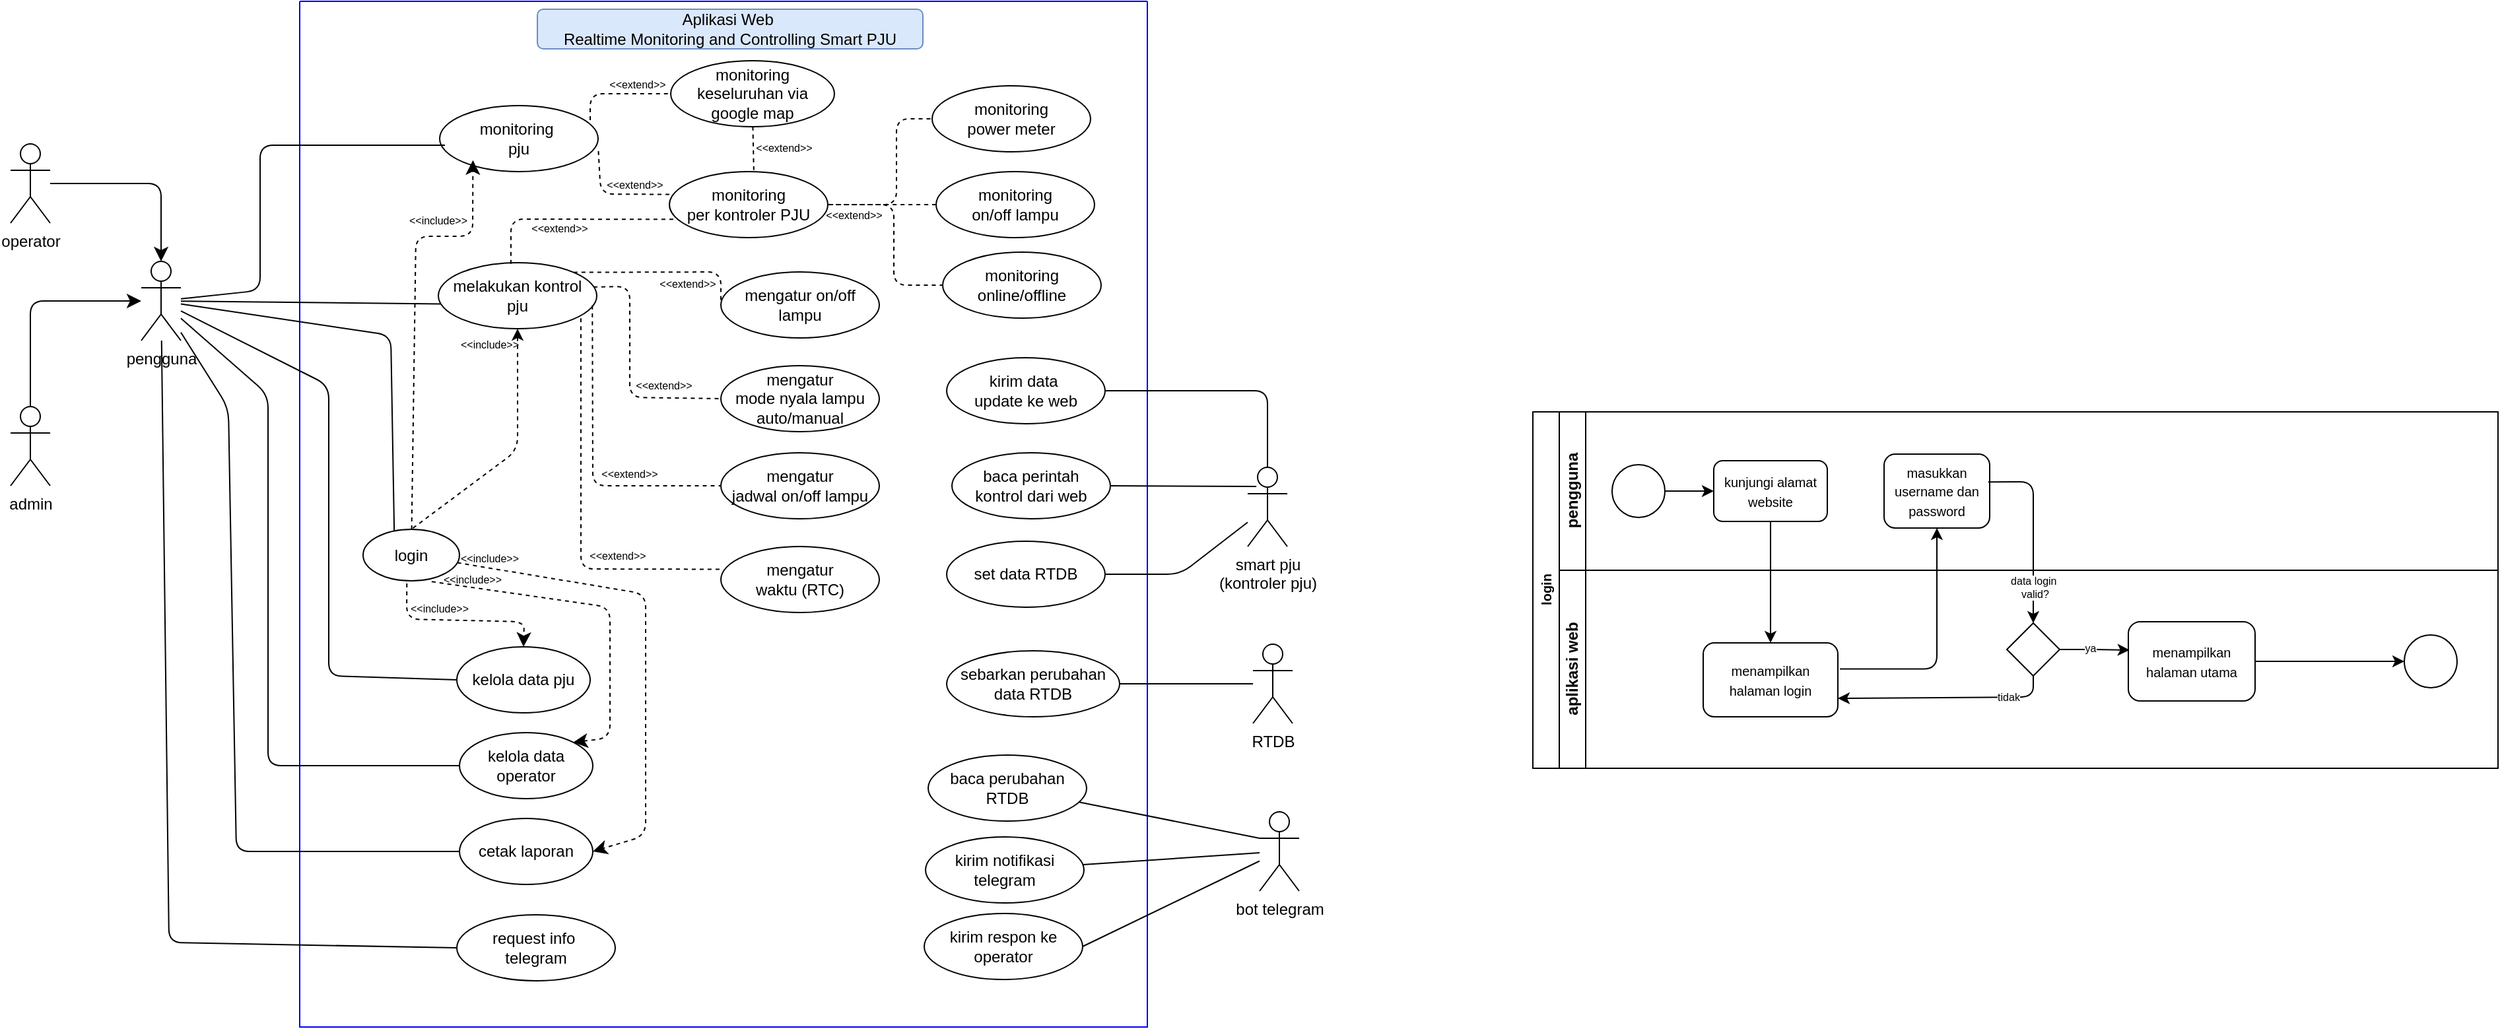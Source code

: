 <mxfile version="24.7.14">
  <diagram name="Page-1" id="pTCAznH1Ie4KXk48edHu">
    <mxGraphModel dx="1122" dy="461" grid="0" gridSize="10" guides="1" tooltips="1" connect="1" arrows="1" fold="1" page="0" pageScale="1" pageWidth="850" pageHeight="1100" math="0" shadow="0">
      <root>
        <mxCell id="0" />
        <mxCell id="1" parent="0" />
        <mxCell id="OZYJQrQI57N_s6W0lsTE-5" value="" style="swimlane;startSize=0;fillColor=#fff2cc;strokeColor=#0000FF;" parent="1" vertex="1">
          <mxGeometry x="230" y="101" width="642" height="777" as="geometry">
            <mxRectangle x="180" y="160" width="50" height="40" as="alternateBounds" />
          </mxGeometry>
        </mxCell>
        <mxCell id="OZYJQrQI57N_s6W0lsTE-6" value="monitoring&amp;nbsp;&lt;div&gt;pju&lt;/div&gt;" style="ellipse;whiteSpace=wrap;html=1;" parent="OZYJQrQI57N_s6W0lsTE-5" vertex="1">
          <mxGeometry x="106" y="79" width="120" height="50" as="geometry" />
        </mxCell>
        <mxCell id="OZYJQrQI57N_s6W0lsTE-140" style="edgeStyle=none;curved=0;rounded=1;orthogonalLoop=1;jettySize=auto;html=1;entryX=1;entryY=0;entryDx=0;entryDy=0;fontSize=12;startSize=8;endSize=8;dashed=1;exitX=0.712;exitY=1.016;exitDx=0;exitDy=0;exitPerimeter=0;" parent="OZYJQrQI57N_s6W0lsTE-5" source="OZYJQrQI57N_s6W0lsTE-7" target="OZYJQrQI57N_s6W0lsTE-69" edge="1">
          <mxGeometry relative="1" as="geometry">
            <Array as="points">
              <mxPoint x="235" y="459" />
              <mxPoint x="235" y="558" />
            </Array>
          </mxGeometry>
        </mxCell>
        <mxCell id="OZYJQrQI57N_s6W0lsTE-141" style="edgeStyle=none;curved=0;rounded=1;orthogonalLoop=1;jettySize=auto;html=1;entryX=1;entryY=0.5;entryDx=0;entryDy=0;fontSize=12;startSize=8;endSize=8;dashed=1;" parent="OZYJQrQI57N_s6W0lsTE-5" source="OZYJQrQI57N_s6W0lsTE-7" target="OZYJQrQI57N_s6W0lsTE-71" edge="1">
          <mxGeometry relative="1" as="geometry">
            <Array as="points">
              <mxPoint x="262" y="449" />
              <mxPoint x="262" y="632" />
            </Array>
          </mxGeometry>
        </mxCell>
        <mxCell id="OZYJQrQI57N_s6W0lsTE-7" value="login" style="ellipse;whiteSpace=wrap;html=1;" parent="OZYJQrQI57N_s6W0lsTE-5" vertex="1">
          <mxGeometry x="48" y="400" width="73" height="39" as="geometry" />
        </mxCell>
        <mxCell id="OZYJQrQI57N_s6W0lsTE-8" value="melakukan kontrol&lt;div&gt;pju&lt;/div&gt;" style="ellipse;whiteSpace=wrap;html=1;" parent="OZYJQrQI57N_s6W0lsTE-5" vertex="1">
          <mxGeometry x="105" y="198" width="120" height="50" as="geometry" />
        </mxCell>
        <mxCell id="OZYJQrQI57N_s6W0lsTE-9" value="" style="endArrow=none;dashed=1;html=1;rounded=1;exitX=0.5;exitY=1;exitDx=0;exitDy=0;entryX=0.5;entryY=0;entryDx=0;entryDy=0;startArrow=classic;startFill=1;curved=0;" parent="OZYJQrQI57N_s6W0lsTE-5" source="OZYJQrQI57N_s6W0lsTE-8" target="OZYJQrQI57N_s6W0lsTE-7" edge="1">
          <mxGeometry width="50" height="50" relative="1" as="geometry">
            <mxPoint x="169.36" y="303.75" as="sourcePoint" />
            <mxPoint x="169.64" y="207.35" as="targetPoint" />
            <Array as="points">
              <mxPoint x="165" y="340" />
            </Array>
          </mxGeometry>
        </mxCell>
        <mxCell id="OZYJQrQI57N_s6W0lsTE-10" value="&amp;lt;&amp;lt;include&amp;gt;&amp;gt;" style="text;html=1;align=center;verticalAlign=middle;whiteSpace=wrap;rounded=0;fontSize=8;" parent="OZYJQrQI57N_s6W0lsTE-5" vertex="1">
          <mxGeometry x="114" y="255" width="60" height="10" as="geometry" />
        </mxCell>
        <mxCell id="OZYJQrQI57N_s6W0lsTE-11" value="mengatur on/off lampu" style="ellipse;whiteSpace=wrap;html=1;" parent="OZYJQrQI57N_s6W0lsTE-5" vertex="1">
          <mxGeometry x="319" y="205" width="120" height="50" as="geometry" />
        </mxCell>
        <mxCell id="OZYJQrQI57N_s6W0lsTE-12" value="mengatur&lt;div&gt;mode nyala lampu auto/manual&lt;/div&gt;" style="ellipse;whiteSpace=wrap;html=1;" parent="OZYJQrQI57N_s6W0lsTE-5" vertex="1">
          <mxGeometry x="319" y="276" width="120" height="50" as="geometry" />
        </mxCell>
        <mxCell id="OZYJQrQI57N_s6W0lsTE-13" value="mengatur&lt;div&gt;jadwal on/off lampu&lt;/div&gt;" style="ellipse;whiteSpace=wrap;html=1;" parent="OZYJQrQI57N_s6W0lsTE-5" vertex="1">
          <mxGeometry x="319" y="342" width="120" height="50" as="geometry" />
        </mxCell>
        <mxCell id="OZYJQrQI57N_s6W0lsTE-14" value="mengatur&lt;div&gt;waktu (RTC)&lt;/div&gt;" style="ellipse;whiteSpace=wrap;html=1;" parent="OZYJQrQI57N_s6W0lsTE-5" vertex="1">
          <mxGeometry x="319" y="413" width="120" height="50" as="geometry" />
        </mxCell>
        <mxCell id="OZYJQrQI57N_s6W0lsTE-15" value="" style="endArrow=none;dashed=1;html=1;rounded=1;entryX=0;entryY=0.5;entryDx=0;entryDy=0;exitX=1;exitY=0;exitDx=0;exitDy=0;curved=0;" parent="OZYJQrQI57N_s6W0lsTE-5" source="OZYJQrQI57N_s6W0lsTE-8" target="OZYJQrQI57N_s6W0lsTE-11" edge="1">
          <mxGeometry width="50" height="50" relative="1" as="geometry">
            <mxPoint x="209" y="354" as="sourcePoint" />
            <mxPoint x="259" y="304" as="targetPoint" />
            <Array as="points">
              <mxPoint x="319" y="205" />
            </Array>
          </mxGeometry>
        </mxCell>
        <mxCell id="OZYJQrQI57N_s6W0lsTE-16" value="&amp;lt;&amp;lt;extend&amp;gt;&amp;gt;" style="text;html=1;align=center;verticalAlign=middle;whiteSpace=wrap;rounded=0;fontSize=8;" parent="OZYJQrQI57N_s6W0lsTE-5" vertex="1">
          <mxGeometry x="264" y="209" width="60" height="10" as="geometry" />
        </mxCell>
        <mxCell id="OZYJQrQI57N_s6W0lsTE-17" value="" style="endArrow=none;dashed=1;html=1;rounded=1;exitX=0.458;exitY=0.018;exitDx=0;exitDy=0;exitPerimeter=0;entryX=0.064;entryY=0.723;entryDx=0;entryDy=0;entryPerimeter=0;curved=0;" parent="OZYJQrQI57N_s6W0lsTE-5" source="OZYJQrQI57N_s6W0lsTE-8" target="OZYJQrQI57N_s6W0lsTE-27" edge="1">
          <mxGeometry width="50" height="50" relative="1" as="geometry">
            <mxPoint x="217" y="186" as="sourcePoint" />
            <mxPoint x="329" y="129" as="targetPoint" />
            <Array as="points">
              <mxPoint x="160" y="165" />
            </Array>
          </mxGeometry>
        </mxCell>
        <mxCell id="OZYJQrQI57N_s6W0lsTE-18" value="&amp;lt;&amp;lt;extend&amp;gt;&amp;gt;" style="text;html=1;align=center;verticalAlign=middle;whiteSpace=wrap;rounded=0;fontSize=8;" parent="OZYJQrQI57N_s6W0lsTE-5" vertex="1">
          <mxGeometry x="167" y="167" width="60" height="10" as="geometry" />
        </mxCell>
        <mxCell id="OZYJQrQI57N_s6W0lsTE-19" value="" style="endArrow=none;dashed=1;html=1;rounded=1;exitX=0.979;exitY=0.368;exitDx=0;exitDy=0;exitPerimeter=0;entryX=0;entryY=0.5;entryDx=0;entryDy=0;curved=0;" parent="OZYJQrQI57N_s6W0lsTE-5" source="OZYJQrQI57N_s6W0lsTE-8" target="OZYJQrQI57N_s6W0lsTE-12" edge="1">
          <mxGeometry width="50" height="50" relative="1" as="geometry">
            <mxPoint x="217" y="186" as="sourcePoint" />
            <mxPoint x="329" y="129" as="targetPoint" />
            <Array as="points">
              <mxPoint x="250" y="216" />
              <mxPoint x="250" y="300" />
            </Array>
          </mxGeometry>
        </mxCell>
        <mxCell id="OZYJQrQI57N_s6W0lsTE-20" value="" style="endArrow=none;dashed=1;html=1;rounded=1;exitX=0.972;exitY=0.648;exitDx=0;exitDy=0;exitPerimeter=0;entryX=0;entryY=0.5;entryDx=0;entryDy=0;curved=0;" parent="OZYJQrQI57N_s6W0lsTE-5" source="OZYJQrQI57N_s6W0lsTE-8" target="OZYJQrQI57N_s6W0lsTE-13" edge="1">
          <mxGeometry width="50" height="50" relative="1" as="geometry">
            <mxPoint x="232" y="197" as="sourcePoint" />
            <mxPoint x="331" y="208" as="targetPoint" />
            <Array as="points">
              <mxPoint x="222" y="367" />
            </Array>
          </mxGeometry>
        </mxCell>
        <mxCell id="OZYJQrQI57N_s6W0lsTE-21" value="" style="endArrow=none;dashed=1;html=1;rounded=1;exitX=0.908;exitY=0.842;exitDx=0;exitDy=0;exitPerimeter=0;entryX=0.017;entryY=0.345;entryDx=0;entryDy=0;entryPerimeter=0;curved=0;" parent="OZYJQrQI57N_s6W0lsTE-5" edge="1">
          <mxGeometry width="50" height="50" relative="1" as="geometry">
            <mxPoint x="212.96" y="240.1" as="sourcePoint" />
            <mxPoint x="320.04" y="430.25" as="targetPoint" />
            <Array as="points">
              <mxPoint x="213" y="430" />
            </Array>
          </mxGeometry>
        </mxCell>
        <mxCell id="OZYJQrQI57N_s6W0lsTE-22" value="&amp;lt;&amp;lt;extend&amp;gt;&amp;gt;" style="text;html=1;align=center;verticalAlign=middle;whiteSpace=wrap;rounded=0;fontSize=8;" parent="OZYJQrQI57N_s6W0lsTE-5" vertex="1">
          <mxGeometry x="246" y="286" width="60" height="10" as="geometry" />
        </mxCell>
        <mxCell id="OZYJQrQI57N_s6W0lsTE-23" value="&amp;lt;&amp;lt;extend&amp;gt;&amp;gt;" style="text;html=1;align=center;verticalAlign=middle;whiteSpace=wrap;rounded=0;fontSize=8;" parent="OZYJQrQI57N_s6W0lsTE-5" vertex="1">
          <mxGeometry x="220" y="353" width="60" height="10" as="geometry" />
        </mxCell>
        <mxCell id="OZYJQrQI57N_s6W0lsTE-24" value="&amp;lt;&amp;lt;extend&amp;gt;&amp;gt;" style="text;html=1;align=center;verticalAlign=middle;whiteSpace=wrap;rounded=0;fontSize=8;" parent="OZYJQrQI57N_s6W0lsTE-5" vertex="1">
          <mxGeometry x="211" y="415" width="60" height="10" as="geometry" />
        </mxCell>
        <mxCell id="OZYJQrQI57N_s6W0lsTE-25" value="Aplikasi Web&amp;nbsp;&lt;div&gt;Realtime Monitoring and Controlling Smart PJU&lt;/div&gt;" style="text;html=1;align=center;verticalAlign=middle;whiteSpace=wrap;rounded=1;fillColor=#dae8fc;strokeColor=#6c8ebf;fillStyle=solid;gradientColor=none;perimeterSpacing=0;strokeWidth=1;spacingTop=1;spacingBottom=1;" parent="OZYJQrQI57N_s6W0lsTE-5" vertex="1">
          <mxGeometry x="180" y="6" width="292" height="30" as="geometry" />
        </mxCell>
        <mxCell id="OZYJQrQI57N_s6W0lsTE-53" style="edgeStyle=none;curved=0;rounded=1;orthogonalLoop=1;jettySize=auto;html=1;exitX=1;exitY=0.5;exitDx=0;exitDy=0;entryX=0;entryY=0.5;entryDx=0;entryDy=0;fontSize=12;startSize=8;endSize=8;endArrow=none;endFill=0;dashed=1;" parent="OZYJQrQI57N_s6W0lsTE-5" source="OZYJQrQI57N_s6W0lsTE-27" target="OZYJQrQI57N_s6W0lsTE-52" edge="1">
          <mxGeometry relative="1" as="geometry">
            <Array as="points">
              <mxPoint x="452" y="154" />
              <mxPoint x="452" y="89" />
            </Array>
          </mxGeometry>
        </mxCell>
        <mxCell id="OZYJQrQI57N_s6W0lsTE-26" value="monitoring keseluruhan via&lt;div&gt;google map&lt;/div&gt;" style="ellipse;whiteSpace=wrap;html=1;" parent="OZYJQrQI57N_s6W0lsTE-5" vertex="1">
          <mxGeometry x="281" y="45" width="124" height="50" as="geometry" />
        </mxCell>
        <mxCell id="OZYJQrQI57N_s6W0lsTE-27" value="monitoring&lt;div&gt;per kontroler PJU&lt;/div&gt;" style="ellipse;whiteSpace=wrap;html=1;" parent="OZYJQrQI57N_s6W0lsTE-5" vertex="1">
          <mxGeometry x="280" y="129" width="120" height="50" as="geometry" />
        </mxCell>
        <mxCell id="OZYJQrQI57N_s6W0lsTE-28" value="" style="endArrow=none;dashed=1;html=1;rounded=1;entryX=0;entryY=0.5;entryDx=0;entryDy=0;exitX=0.95;exitY=0.22;exitDx=0;exitDy=0;exitPerimeter=0;curved=0;" parent="OZYJQrQI57N_s6W0lsTE-5" source="OZYJQrQI57N_s6W0lsTE-6" target="OZYJQrQI57N_s6W0lsTE-26" edge="1">
          <mxGeometry width="50" height="50" relative="1" as="geometry">
            <mxPoint x="210" y="100" as="sourcePoint" />
            <mxPoint x="260" y="50" as="targetPoint" />
            <Array as="points">
              <mxPoint x="220" y="70" />
            </Array>
          </mxGeometry>
        </mxCell>
        <mxCell id="OZYJQrQI57N_s6W0lsTE-29" value="" style="endArrow=none;dashed=1;html=1;rounded=1;exitX=1.002;exitY=0.689;exitDx=0;exitDy=0;exitPerimeter=0;entryX=0.025;entryY=0.346;entryDx=0;entryDy=0;entryPerimeter=0;curved=0;" parent="OZYJQrQI57N_s6W0lsTE-5" source="OZYJQrQI57N_s6W0lsTE-6" target="OZYJQrQI57N_s6W0lsTE-27" edge="1">
          <mxGeometry width="50" height="50" relative="1" as="geometry">
            <mxPoint x="170" y="209" as="sourcePoint" />
            <mxPoint x="290" y="159" as="targetPoint" />
            <Array as="points">
              <mxPoint x="228" y="146" />
            </Array>
          </mxGeometry>
        </mxCell>
        <mxCell id="OZYJQrQI57N_s6W0lsTE-30" value="&amp;lt;&amp;lt;extend&amp;gt;&amp;gt;" style="text;html=1;align=center;verticalAlign=middle;whiteSpace=wrap;rounded=0;fontSize=8;" parent="OZYJQrQI57N_s6W0lsTE-5" vertex="1">
          <mxGeometry x="226" y="58" width="60" height="10" as="geometry" />
        </mxCell>
        <mxCell id="OZYJQrQI57N_s6W0lsTE-31" value="&amp;lt;&amp;lt;extend&amp;gt;&amp;gt;" style="text;html=1;align=center;verticalAlign=middle;whiteSpace=wrap;rounded=0;fontSize=8;" parent="OZYJQrQI57N_s6W0lsTE-5" vertex="1">
          <mxGeometry x="224" y="134" width="60" height="10" as="geometry" />
        </mxCell>
        <mxCell id="OZYJQrQI57N_s6W0lsTE-48" style="edgeStyle=none;curved=0;rounded=1;orthogonalLoop=1;jettySize=auto;html=1;entryX=0.21;entryY=0.828;entryDx=0;entryDy=0;entryPerimeter=0;fontSize=12;startSize=8;endSize=8;dashed=1;" parent="OZYJQrQI57N_s6W0lsTE-5" source="OZYJQrQI57N_s6W0lsTE-7" target="OZYJQrQI57N_s6W0lsTE-6" edge="1">
          <mxGeometry relative="1" as="geometry">
            <Array as="points">
              <mxPoint x="88" y="178" />
              <mxPoint x="131" y="178" />
            </Array>
          </mxGeometry>
        </mxCell>
        <mxCell id="OZYJQrQI57N_s6W0lsTE-49" value="&amp;lt;&amp;lt;include&amp;gt;&amp;gt;" style="text;html=1;align=center;verticalAlign=middle;whiteSpace=wrap;rounded=0;fontSize=8;" parent="OZYJQrQI57N_s6W0lsTE-5" vertex="1">
          <mxGeometry x="75" y="161" width="60" height="10" as="geometry" />
        </mxCell>
        <mxCell id="OZYJQrQI57N_s6W0lsTE-32" value="kirim data&amp;nbsp;&lt;div&gt;update ke web&lt;/div&gt;" style="ellipse;whiteSpace=wrap;html=1;" parent="OZYJQrQI57N_s6W0lsTE-5" vertex="1">
          <mxGeometry x="490" y="270" width="120" height="50" as="geometry" />
        </mxCell>
        <mxCell id="OZYJQrQI57N_s6W0lsTE-33" value="baca perintah&lt;div&gt;kontrol dari web&lt;/div&gt;" style="ellipse;whiteSpace=wrap;html=1;" parent="OZYJQrQI57N_s6W0lsTE-5" vertex="1">
          <mxGeometry x="494" y="342" width="120" height="50" as="geometry" />
        </mxCell>
        <mxCell id="OZYJQrQI57N_s6W0lsTE-131" style="edgeStyle=none;curved=0;rounded=1;orthogonalLoop=1;jettySize=auto;html=1;entryX=1;entryY=0.5;entryDx=0;entryDy=0;fontSize=12;startSize=8;endSize=8;endArrow=none;endFill=0;" parent="OZYJQrQI57N_s6W0lsTE-5" source="OZYJQrQI57N_s6W0lsTE-39" target="OZYJQrQI57N_s6W0lsTE-130" edge="1">
          <mxGeometry relative="1" as="geometry">
            <Array as="points">
              <mxPoint x="667" y="434" />
            </Array>
          </mxGeometry>
        </mxCell>
        <mxCell id="OZYJQrQI57N_s6W0lsTE-39" value="smart pju&lt;div&gt;(kontroler pju)&lt;/div&gt;" style="shape=umlActor;verticalLabelPosition=bottom;verticalAlign=top;html=1;outlineConnect=0;" parent="OZYJQrQI57N_s6W0lsTE-5" vertex="1">
          <mxGeometry x="718" y="353" width="30" height="60" as="geometry" />
        </mxCell>
        <mxCell id="OZYJQrQI57N_s6W0lsTE-40" value="" style="endArrow=none;html=1;rounded=1;entryX=0.5;entryY=0;entryDx=0;entryDy=0;entryPerimeter=0;exitX=1;exitY=0.5;exitDx=0;exitDy=0;curved=0;" parent="OZYJQrQI57N_s6W0lsTE-5" source="OZYJQrQI57N_s6W0lsTE-32" target="OZYJQrQI57N_s6W0lsTE-39" edge="1">
          <mxGeometry width="50" height="50" relative="1" as="geometry">
            <mxPoint x="510" y="475" as="sourcePoint" />
            <mxPoint x="560" y="425" as="targetPoint" />
            <Array as="points">
              <mxPoint x="733" y="295" />
            </Array>
          </mxGeometry>
        </mxCell>
        <mxCell id="OZYJQrQI57N_s6W0lsTE-41" value="" style="endArrow=none;html=1;rounded=1;curved=0;exitX=1;exitY=0.5;exitDx=0;exitDy=0;entryX=0.218;entryY=0.242;entryDx=0;entryDy=0;entryPerimeter=0;" parent="OZYJQrQI57N_s6W0lsTE-5" source="OZYJQrQI57N_s6W0lsTE-33" target="OZYJQrQI57N_s6W0lsTE-39" edge="1">
          <mxGeometry width="50" height="50" relative="1" as="geometry">
            <mxPoint x="640" y="355" as="sourcePoint" />
            <mxPoint x="710" y="367" as="targetPoint" />
            <Array as="points" />
          </mxGeometry>
        </mxCell>
        <mxCell id="OZYJQrQI57N_s6W0lsTE-50" value="monitoring&lt;div&gt;online/offline&lt;/div&gt;" style="ellipse;whiteSpace=wrap;html=1;" parent="OZYJQrQI57N_s6W0lsTE-5" vertex="1">
          <mxGeometry x="487" y="190" width="120" height="50" as="geometry" />
        </mxCell>
        <mxCell id="OZYJQrQI57N_s6W0lsTE-61" style="edgeStyle=none;curved=1;rounded=0;orthogonalLoop=1;jettySize=auto;html=1;fontSize=12;startSize=8;endSize=8;dashed=1;endArrow=none;endFill=0;" parent="OZYJQrQI57N_s6W0lsTE-5" source="OZYJQrQI57N_s6W0lsTE-51" target="OZYJQrQI57N_s6W0lsTE-27" edge="1">
          <mxGeometry relative="1" as="geometry" />
        </mxCell>
        <mxCell id="OZYJQrQI57N_s6W0lsTE-51" value="monitoring&lt;div&gt;on/off lampu&lt;/div&gt;" style="ellipse;whiteSpace=wrap;html=1;" parent="OZYJQrQI57N_s6W0lsTE-5" vertex="1">
          <mxGeometry x="482" y="129" width="120" height="50" as="geometry" />
        </mxCell>
        <mxCell id="OZYJQrQI57N_s6W0lsTE-52" value="monitoring&lt;div&gt;power meter&lt;/div&gt;" style="ellipse;whiteSpace=wrap;html=1;" parent="OZYJQrQI57N_s6W0lsTE-5" vertex="1">
          <mxGeometry x="479" y="64" width="120" height="50" as="geometry" />
        </mxCell>
        <mxCell id="OZYJQrQI57N_s6W0lsTE-54" value="kelola data pju" style="ellipse;whiteSpace=wrap;html=1;" parent="OZYJQrQI57N_s6W0lsTE-5" vertex="1">
          <mxGeometry x="119" y="489" width="101" height="50" as="geometry" />
        </mxCell>
        <mxCell id="OZYJQrQI57N_s6W0lsTE-55" style="edgeStyle=none;curved=0;rounded=1;orthogonalLoop=1;jettySize=auto;html=1;entryX=0.5;entryY=0;entryDx=0;entryDy=0;fontSize=12;startSize=8;endSize=8;dashed=1;exitX=0.454;exitY=1.052;exitDx=0;exitDy=0;exitPerimeter=0;" parent="OZYJQrQI57N_s6W0lsTE-5" source="OZYJQrQI57N_s6W0lsTE-7" target="OZYJQrQI57N_s6W0lsTE-54" edge="1">
          <mxGeometry relative="1" as="geometry">
            <Array as="points">
              <mxPoint x="81" y="468" />
              <mxPoint x="170" y="470" />
            </Array>
          </mxGeometry>
        </mxCell>
        <mxCell id="OZYJQrQI57N_s6W0lsTE-58" style="edgeStyle=none;curved=1;rounded=0;orthogonalLoop=1;jettySize=auto;html=1;entryX=0.533;entryY=0.022;entryDx=0;entryDy=0;entryPerimeter=0;fontSize=12;startSize=8;endSize=8;dashed=1;endArrow=none;endFill=0;" parent="OZYJQrQI57N_s6W0lsTE-5" source="OZYJQrQI57N_s6W0lsTE-26" target="OZYJQrQI57N_s6W0lsTE-27" edge="1">
          <mxGeometry relative="1" as="geometry" />
        </mxCell>
        <mxCell id="OZYJQrQI57N_s6W0lsTE-59" style="edgeStyle=none;curved=0;rounded=1;orthogonalLoop=1;jettySize=auto;html=1;exitX=1;exitY=0.5;exitDx=0;exitDy=0;entryX=0;entryY=0.5;entryDx=0;entryDy=0;fontSize=12;startSize=8;endSize=8;endArrow=none;endFill=0;dashed=1;" parent="OZYJQrQI57N_s6W0lsTE-5" source="OZYJQrQI57N_s6W0lsTE-27" target="OZYJQrQI57N_s6W0lsTE-50" edge="1">
          <mxGeometry relative="1" as="geometry">
            <mxPoint x="410" y="164" as="sourcePoint" />
            <mxPoint x="489" y="99" as="targetPoint" />
            <Array as="points">
              <mxPoint x="450" y="154" />
              <mxPoint x="450" y="215" />
            </Array>
          </mxGeometry>
        </mxCell>
        <mxCell id="OZYJQrQI57N_s6W0lsTE-60" value="&amp;lt;&amp;lt;extend&amp;gt;&amp;gt;" style="text;html=1;align=center;verticalAlign=middle;whiteSpace=wrap;rounded=0;fontSize=8;" parent="OZYJQrQI57N_s6W0lsTE-5" vertex="1">
          <mxGeometry x="390" y="157" width="60" height="10" as="geometry" />
        </mxCell>
        <mxCell id="OZYJQrQI57N_s6W0lsTE-62" value="&amp;lt;&amp;lt;extend&amp;gt;&amp;gt;" style="text;html=1;align=center;verticalAlign=middle;whiteSpace=wrap;rounded=0;fontSize=8;" parent="OZYJQrQI57N_s6W0lsTE-5" vertex="1">
          <mxGeometry x="337" y="106" width="60" height="10" as="geometry" />
        </mxCell>
        <mxCell id="OZYJQrQI57N_s6W0lsTE-63" value="&amp;lt;&amp;lt;include&amp;gt;&amp;gt;" style="text;html=1;align=center;verticalAlign=middle;whiteSpace=wrap;rounded=0;fontSize=8;" parent="OZYJQrQI57N_s6W0lsTE-5" vertex="1">
          <mxGeometry x="76" y="455" width="60" height="10" as="geometry" />
        </mxCell>
        <mxCell id="OZYJQrQI57N_s6W0lsTE-69" value="kelola data operator" style="ellipse;whiteSpace=wrap;html=1;" parent="OZYJQrQI57N_s6W0lsTE-5" vertex="1">
          <mxGeometry x="121" y="554" width="101" height="50" as="geometry" />
        </mxCell>
        <mxCell id="OZYJQrQI57N_s6W0lsTE-71" value="cetak laporan" style="ellipse;whiteSpace=wrap;html=1;" parent="OZYJQrQI57N_s6W0lsTE-5" vertex="1">
          <mxGeometry x="121" y="619" width="101" height="50" as="geometry" />
        </mxCell>
        <mxCell id="OZYJQrQI57N_s6W0lsTE-124" value="kirim notifikasi&lt;div&gt;telegram&lt;/div&gt;" style="ellipse;whiteSpace=wrap;html=1;" parent="OZYJQrQI57N_s6W0lsTE-5" vertex="1">
          <mxGeometry x="474" y="633" width="120" height="50" as="geometry" />
        </mxCell>
        <mxCell id="OZYJQrQI57N_s6W0lsTE-129" value="request info&amp;nbsp;&lt;div&gt;telegram&lt;/div&gt;" style="ellipse;whiteSpace=wrap;html=1;" parent="OZYJQrQI57N_s6W0lsTE-5" vertex="1">
          <mxGeometry x="119" y="692" width="120" height="50" as="geometry" />
        </mxCell>
        <mxCell id="OZYJQrQI57N_s6W0lsTE-130" value="set data RTDB" style="ellipse;whiteSpace=wrap;html=1;" parent="OZYJQrQI57N_s6W0lsTE-5" vertex="1">
          <mxGeometry x="490" y="409" width="120" height="50" as="geometry" />
        </mxCell>
        <mxCell id="OZYJQrQI57N_s6W0lsTE-133" value="sebarkan perubahan data RTDB" style="ellipse;whiteSpace=wrap;html=1;" parent="OZYJQrQI57N_s6W0lsTE-5" vertex="1">
          <mxGeometry x="490" y="492" width="131" height="50" as="geometry" />
        </mxCell>
        <mxCell id="OZYJQrQI57N_s6W0lsTE-135" value="kirim respon ke operator" style="ellipse;whiteSpace=wrap;html=1;" parent="OZYJQrQI57N_s6W0lsTE-5" vertex="1">
          <mxGeometry x="473" y="691" width="120" height="50" as="geometry" />
        </mxCell>
        <mxCell id="OZYJQrQI57N_s6W0lsTE-138" value="baca perubahan RTDB" style="ellipse;whiteSpace=wrap;html=1;" parent="OZYJQrQI57N_s6W0lsTE-5" vertex="1">
          <mxGeometry x="476" y="571" width="120" height="50" as="geometry" />
        </mxCell>
        <mxCell id="OZYJQrQI57N_s6W0lsTE-142" value="&amp;lt;&amp;lt;include&amp;gt;&amp;gt;" style="text;html=1;align=center;verticalAlign=middle;whiteSpace=wrap;rounded=0;fontSize=8;" parent="OZYJQrQI57N_s6W0lsTE-5" vertex="1">
          <mxGeometry x="114" y="417" width="60" height="10" as="geometry" />
        </mxCell>
        <mxCell id="OZYJQrQI57N_s6W0lsTE-143" value="&amp;lt;&amp;lt;include&amp;gt;&amp;gt;" style="text;html=1;align=center;verticalAlign=middle;whiteSpace=wrap;rounded=0;fontSize=8;" parent="OZYJQrQI57N_s6W0lsTE-5" vertex="1">
          <mxGeometry x="101" y="433" width="60" height="10" as="geometry" />
        </mxCell>
        <mxCell id="OZYJQrQI57N_s6W0lsTE-47" style="edgeStyle=none;curved=0;rounded=1;orthogonalLoop=1;jettySize=auto;html=1;fontSize=12;startSize=8;endSize=8;endArrow=none;endFill=0;entryX=0.323;entryY=0.024;entryDx=0;entryDy=0;entryPerimeter=0;" parent="1" source="OZYJQrQI57N_s6W0lsTE-34" target="OZYJQrQI57N_s6W0lsTE-7" edge="1">
          <mxGeometry relative="1" as="geometry">
            <Array as="points">
              <mxPoint x="299" y="354" />
            </Array>
          </mxGeometry>
        </mxCell>
        <mxCell id="OZYJQrQI57N_s6W0lsTE-57" style="edgeStyle=none;curved=0;rounded=1;orthogonalLoop=1;jettySize=auto;html=1;entryX=0;entryY=0.5;entryDx=0;entryDy=0;fontSize=12;startSize=8;endSize=8;endArrow=none;endFill=0;" parent="1" source="OZYJQrQI57N_s6W0lsTE-34" target="OZYJQrQI57N_s6W0lsTE-54" edge="1">
          <mxGeometry relative="1" as="geometry">
            <Array as="points">
              <mxPoint x="252" y="392" />
              <mxPoint x="252" y="612" />
            </Array>
          </mxGeometry>
        </mxCell>
        <mxCell id="OZYJQrQI57N_s6W0lsTE-70" style="edgeStyle=none;curved=0;rounded=1;orthogonalLoop=1;jettySize=auto;html=1;entryX=0;entryY=0.5;entryDx=0;entryDy=0;fontSize=12;startSize=8;endSize=8;endArrow=none;endFill=0;" parent="1" source="OZYJQrQI57N_s6W0lsTE-34" target="OZYJQrQI57N_s6W0lsTE-69" edge="1">
          <mxGeometry relative="1" as="geometry">
            <Array as="points">
              <mxPoint x="206" y="399" />
              <mxPoint x="206" y="680" />
            </Array>
          </mxGeometry>
        </mxCell>
        <mxCell id="OZYJQrQI57N_s6W0lsTE-72" style="edgeStyle=none;curved=0;rounded=1;orthogonalLoop=1;jettySize=auto;html=1;entryX=0;entryY=0.5;entryDx=0;entryDy=0;fontSize=12;startSize=8;endSize=8;endArrow=none;endFill=0;" parent="1" source="OZYJQrQI57N_s6W0lsTE-34" target="OZYJQrQI57N_s6W0lsTE-71" edge="1">
          <mxGeometry relative="1" as="geometry">
            <Array as="points">
              <mxPoint x="176" y="409" />
              <mxPoint x="182" y="745" />
            </Array>
          </mxGeometry>
        </mxCell>
        <mxCell id="OZYJQrQI57N_s6W0lsTE-136" style="edgeStyle=none;curved=0;rounded=1;orthogonalLoop=1;jettySize=auto;html=1;entryX=0;entryY=0.5;entryDx=0;entryDy=0;fontSize=12;startSize=8;endSize=8;endArrow=none;endFill=0;" parent="1" source="OZYJQrQI57N_s6W0lsTE-34" target="OZYJQrQI57N_s6W0lsTE-129" edge="1">
          <mxGeometry relative="1" as="geometry">
            <Array as="points">
              <mxPoint x="131" y="814" />
            </Array>
          </mxGeometry>
        </mxCell>
        <mxCell id="OZYJQrQI57N_s6W0lsTE-34" value="pengguna" style="shape=umlActor;verticalLabelPosition=bottom;verticalAlign=top;html=1;outlineConnect=0;" parent="1" vertex="1">
          <mxGeometry x="110" y="298" width="30" height="60" as="geometry" />
        </mxCell>
        <mxCell id="OZYJQrQI57N_s6W0lsTE-35" value="" style="endArrow=none;html=1;rounded=1;curved=0;" parent="1" source="OZYJQrQI57N_s6W0lsTE-34" edge="1">
          <mxGeometry width="50" height="50" relative="1" as="geometry">
            <mxPoint x="140" y="320" as="sourcePoint" />
            <mxPoint x="340" y="210" as="targetPoint" />
            <Array as="points">
              <mxPoint x="200" y="320" />
              <mxPoint x="200" y="210" />
            </Array>
          </mxGeometry>
        </mxCell>
        <mxCell id="OZYJQrQI57N_s6W0lsTE-36" value="" style="endArrow=none;html=1;rounded=0;entryX=0.015;entryY=0.625;entryDx=0;entryDy=0;entryPerimeter=0;" parent="1" source="OZYJQrQI57N_s6W0lsTE-34" target="OZYJQrQI57N_s6W0lsTE-8" edge="1">
          <mxGeometry width="50" height="50" relative="1" as="geometry">
            <mxPoint x="240" y="310" as="sourcePoint" />
            <mxPoint x="290" y="260" as="targetPoint" />
          </mxGeometry>
        </mxCell>
        <mxCell id="OZYJQrQI57N_s6W0lsTE-67" style="edgeStyle=none;curved=0;rounded=1;orthogonalLoop=1;jettySize=auto;html=1;fontSize=12;startSize=8;endSize=8;entryX=0.5;entryY=0;entryDx=0;entryDy=0;entryPerimeter=0;" parent="1" source="OZYJQrQI57N_s6W0lsTE-64" target="OZYJQrQI57N_s6W0lsTE-34" edge="1">
          <mxGeometry relative="1" as="geometry">
            <Array as="points">
              <mxPoint x="125" y="239" />
            </Array>
          </mxGeometry>
        </mxCell>
        <mxCell id="OZYJQrQI57N_s6W0lsTE-64" value="operator" style="shape=umlActor;verticalLabelPosition=bottom;verticalAlign=top;html=1;outlineConnect=0;" parent="1" vertex="1">
          <mxGeometry x="11" y="209" width="30" height="60" as="geometry" />
        </mxCell>
        <mxCell id="OZYJQrQI57N_s6W0lsTE-68" style="edgeStyle=none;curved=0;rounded=1;orthogonalLoop=1;jettySize=auto;html=1;fontSize=12;startSize=8;endSize=8;" parent="1" source="OZYJQrQI57N_s6W0lsTE-66" target="OZYJQrQI57N_s6W0lsTE-34" edge="1">
          <mxGeometry relative="1" as="geometry">
            <Array as="points">
              <mxPoint x="26" y="328" />
            </Array>
          </mxGeometry>
        </mxCell>
        <mxCell id="OZYJQrQI57N_s6W0lsTE-66" value="admin" style="shape=umlActor;verticalLabelPosition=bottom;verticalAlign=top;html=1;outlineConnect=0;" parent="1" vertex="1">
          <mxGeometry x="11" y="408" width="30" height="60" as="geometry" />
        </mxCell>
        <mxCell id="OZYJQrQI57N_s6W0lsTE-127" style="edgeStyle=none;curved=1;rounded=0;orthogonalLoop=1;jettySize=auto;html=1;fontSize=12;startSize=8;endSize=8;endArrow=none;endFill=0;" parent="1" source="OZYJQrQI57N_s6W0lsTE-73" target="OZYJQrQI57N_s6W0lsTE-124" edge="1">
          <mxGeometry relative="1" as="geometry" />
        </mxCell>
        <mxCell id="OZYJQrQI57N_s6W0lsTE-73" value="bot telegram" style="shape=umlActor;verticalLabelPosition=bottom;verticalAlign=top;html=1;outlineConnect=0;" parent="1" vertex="1">
          <mxGeometry x="957" y="715" width="30" height="60" as="geometry" />
        </mxCell>
        <mxCell id="OZYJQrQI57N_s6W0lsTE-74" value="RTDB" style="shape=umlActor;verticalLabelPosition=bottom;verticalAlign=top;html=1;outlineConnect=0;" parent="1" vertex="1">
          <mxGeometry x="952" y="588" width="30" height="60" as="geometry" />
        </mxCell>
        <mxCell id="OZYJQrQI57N_s6W0lsTE-134" style="edgeStyle=none;curved=0;rounded=1;orthogonalLoop=1;jettySize=auto;html=1;fontSize=12;startSize=8;endSize=8;endArrow=none;endFill=0;" parent="1" source="OZYJQrQI57N_s6W0lsTE-133" target="OZYJQrQI57N_s6W0lsTE-74" edge="1">
          <mxGeometry relative="1" as="geometry" />
        </mxCell>
        <mxCell id="OZYJQrQI57N_s6W0lsTE-137" style="edgeStyle=none;curved=1;rounded=0;orthogonalLoop=1;jettySize=auto;html=1;fontSize=12;startSize=8;endSize=8;endArrow=none;endFill=0;exitX=1;exitY=0.5;exitDx=0;exitDy=0;" parent="1" source="OZYJQrQI57N_s6W0lsTE-135" target="OZYJQrQI57N_s6W0lsTE-73" edge="1">
          <mxGeometry relative="1" as="geometry" />
        </mxCell>
        <mxCell id="OZYJQrQI57N_s6W0lsTE-139" style="edgeStyle=none;curved=1;rounded=0;orthogonalLoop=1;jettySize=auto;html=1;entryX=0;entryY=0.333;entryDx=0;entryDy=0;entryPerimeter=0;fontSize=12;startSize=8;endSize=8;endArrow=none;endFill=0;" parent="1" source="OZYJQrQI57N_s6W0lsTE-138" target="OZYJQrQI57N_s6W0lsTE-73" edge="1">
          <mxGeometry relative="1" as="geometry" />
        </mxCell>
        <mxCell id="EM2RPaBhtGXEIb8CFqXa-1" value="login" style="swimlane;html=1;childLayout=stackLayout;resizeParent=1;resizeParentMax=0;horizontal=0;startSize=20;horizontalStack=0;fontSize=10;" vertex="1" parent="1">
          <mxGeometry x="1164" y="412" width="731" height="270" as="geometry" />
        </mxCell>
        <mxCell id="EM2RPaBhtGXEIb8CFqXa-2" value="" style="edgeStyle=orthogonalEdgeStyle;rounded=0;orthogonalLoop=1;jettySize=auto;html=1;endArrow=classic;endFill=1;" edge="1" parent="EM2RPaBhtGXEIb8CFqXa-1" source="EM2RPaBhtGXEIb8CFqXa-6" target="EM2RPaBhtGXEIb8CFqXa-14">
          <mxGeometry relative="1" as="geometry" />
        </mxCell>
        <mxCell id="EM2RPaBhtGXEIb8CFqXa-3" value="pengguna" style="swimlane;html=1;startSize=20;horizontal=0;" vertex="1" parent="EM2RPaBhtGXEIb8CFqXa-1">
          <mxGeometry x="20" width="711" height="120" as="geometry" />
        </mxCell>
        <mxCell id="EM2RPaBhtGXEIb8CFqXa-4" value="" style="edgeStyle=orthogonalEdgeStyle;rounded=0;orthogonalLoop=1;jettySize=auto;html=1;" edge="1" parent="EM2RPaBhtGXEIb8CFqXa-3" source="EM2RPaBhtGXEIb8CFqXa-5" target="EM2RPaBhtGXEIb8CFqXa-6">
          <mxGeometry relative="1" as="geometry" />
        </mxCell>
        <mxCell id="EM2RPaBhtGXEIb8CFqXa-5" value="" style="ellipse;whiteSpace=wrap;html=1;" vertex="1" parent="EM2RPaBhtGXEIb8CFqXa-3">
          <mxGeometry x="40" y="40" width="40" height="40" as="geometry" />
        </mxCell>
        <mxCell id="EM2RPaBhtGXEIb8CFqXa-6" value="&lt;font style=&quot;font-size: 10px;&quot;&gt;kunjungi alamat website&lt;/font&gt;" style="rounded=1;whiteSpace=wrap;html=1;fontFamily=Helvetica;fontSize=12;fontColor=#000000;align=center;" vertex="1" parent="EM2RPaBhtGXEIb8CFqXa-3">
          <mxGeometry x="117" y="37" width="86" height="46" as="geometry" />
        </mxCell>
        <mxCell id="EM2RPaBhtGXEIb8CFqXa-21" value="&lt;span style=&quot;font-size: 10px;&quot;&gt;masukkan username dan password&lt;/span&gt;" style="rounded=1;whiteSpace=wrap;html=1;fontFamily=Helvetica;fontSize=12;fontColor=#000000;align=center;" vertex="1" parent="EM2RPaBhtGXEIb8CFqXa-3">
          <mxGeometry x="246" y="32" width="80" height="56" as="geometry" />
        </mxCell>
        <mxCell id="EM2RPaBhtGXEIb8CFqXa-13" value="aplikasi web" style="swimlane;html=1;startSize=20;horizontal=0;" vertex="1" parent="EM2RPaBhtGXEIb8CFqXa-1">
          <mxGeometry x="20" y="120" width="711" height="150" as="geometry" />
        </mxCell>
        <mxCell id="EM2RPaBhtGXEIb8CFqXa-14" value="&lt;span style=&quot;font-size: 10px;&quot;&gt;menampilkan halaman login&lt;/span&gt;" style="rounded=1;whiteSpace=wrap;html=1;fontFamily=Helvetica;fontSize=12;fontColor=#000000;align=center;" vertex="1" parent="EM2RPaBhtGXEIb8CFqXa-13">
          <mxGeometry x="109" y="55" width="102" height="56" as="geometry" />
        </mxCell>
        <mxCell id="EM2RPaBhtGXEIb8CFqXa-16" value="" style="ellipse;whiteSpace=wrap;html=1;" vertex="1" parent="EM2RPaBhtGXEIb8CFqXa-13">
          <mxGeometry x="640" y="49" width="40" height="40" as="geometry" />
        </mxCell>
        <mxCell id="EM2RPaBhtGXEIb8CFqXa-30" style="edgeStyle=orthogonalEdgeStyle;rounded=0;orthogonalLoop=1;jettySize=auto;html=1;" edge="1" parent="EM2RPaBhtGXEIb8CFqXa-13" source="EM2RPaBhtGXEIb8CFqXa-17" target="EM2RPaBhtGXEIb8CFqXa-16">
          <mxGeometry relative="1" as="geometry" />
        </mxCell>
        <mxCell id="EM2RPaBhtGXEIb8CFqXa-17" value="&lt;font style=&quot;font-size: 10px;&quot;&gt;menampilkan halaman utama&lt;/font&gt;" style="rounded=1;whiteSpace=wrap;html=1;fontFamily=Helvetica;fontSize=12;fontColor=#000000;align=center;" vertex="1" parent="EM2RPaBhtGXEIb8CFqXa-13">
          <mxGeometry x="431" y="39" width="96" height="60" as="geometry" />
        </mxCell>
        <mxCell id="EM2RPaBhtGXEIb8CFqXa-24" value="" style="strokeWidth=1;html=1;shape=mxgraph.flowchart.decision;whiteSpace=wrap;" vertex="1" parent="EM2RPaBhtGXEIb8CFqXa-13">
          <mxGeometry x="339" y="40" width="40" height="40" as="geometry" />
        </mxCell>
        <mxCell id="EM2RPaBhtGXEIb8CFqXa-25" value="" style="endArrow=classic;html=1;rounded=1;entryX=1;entryY=0.75;entryDx=0;entryDy=0;exitX=0.5;exitY=1;exitDx=0;exitDy=0;curved=0;exitPerimeter=0;" edge="1" parent="EM2RPaBhtGXEIb8CFqXa-13" source="EM2RPaBhtGXEIb8CFqXa-24" target="EM2RPaBhtGXEIb8CFqXa-14">
          <mxGeometry width="50" height="50" relative="1" as="geometry">
            <mxPoint x="371" y="-54" as="sourcePoint" />
            <mxPoint x="253" y="96" as="targetPoint" />
            <Array as="points">
              <mxPoint x="359" y="96" />
            </Array>
          </mxGeometry>
        </mxCell>
        <mxCell id="EM2RPaBhtGXEIb8CFqXa-26" value="tidak" style="edgeLabel;html=1;align=center;verticalAlign=middle;resizable=0;points=[];fontSize=8;" vertex="1" connectable="0" parent="EM2RPaBhtGXEIb8CFqXa-25">
          <mxGeometry x="0.006" y="-1" relative="1" as="geometry">
            <mxPoint x="47" as="offset" />
          </mxGeometry>
        </mxCell>
        <mxCell id="EM2RPaBhtGXEIb8CFqXa-27" style="edgeStyle=orthogonalEdgeStyle;rounded=0;orthogonalLoop=1;jettySize=auto;html=1;entryX=0.009;entryY=0.357;entryDx=0;entryDy=0;entryPerimeter=0;" edge="1" parent="EM2RPaBhtGXEIb8CFqXa-13" source="EM2RPaBhtGXEIb8CFqXa-24" target="EM2RPaBhtGXEIb8CFqXa-17">
          <mxGeometry relative="1" as="geometry" />
        </mxCell>
        <mxCell id="EM2RPaBhtGXEIb8CFqXa-29" value="ya" style="edgeLabel;html=1;align=center;verticalAlign=middle;resizable=0;points=[];fontSize=8;" vertex="1" connectable="0" parent="EM2RPaBhtGXEIb8CFqXa-13">
          <mxGeometry x="401.996" y="59.0" as="geometry" />
        </mxCell>
        <mxCell id="EM2RPaBhtGXEIb8CFqXa-10" value="" style="edgeStyle=orthogonalEdgeStyle;rounded=1;orthogonalLoop=1;jettySize=auto;html=1;curved=0;exitX=1.015;exitY=0.352;exitDx=0;exitDy=0;entryX=0.5;entryY=1;entryDx=0;entryDy=0;exitPerimeter=0;" edge="1" parent="EM2RPaBhtGXEIb8CFqXa-1" source="EM2RPaBhtGXEIb8CFqXa-14" target="EM2RPaBhtGXEIb8CFqXa-21">
          <mxGeometry relative="1" as="geometry">
            <mxPoint x="220" y="179" as="sourcePoint" />
            <mxPoint x="281" y="82" as="targetPoint" />
          </mxGeometry>
        </mxCell>
        <mxCell id="EM2RPaBhtGXEIb8CFqXa-22" value="" style="endArrow=classic;html=1;rounded=1;entryX=0.5;entryY=0;entryDx=0;entryDy=0;entryPerimeter=0;exitX=0.986;exitY=0.377;exitDx=0;exitDy=0;curved=0;exitPerimeter=0;" edge="1" parent="EM2RPaBhtGXEIb8CFqXa-1" target="EM2RPaBhtGXEIb8CFqXa-24" source="EM2RPaBhtGXEIb8CFqXa-21">
          <mxGeometry width="50" height="50" relative="1" as="geometry">
            <mxPoint x="361" y="51" as="sourcePoint" />
            <mxPoint x="431" y="136" as="targetPoint" />
            <Array as="points">
              <mxPoint x="379" y="53" />
            </Array>
          </mxGeometry>
        </mxCell>
        <mxCell id="EM2RPaBhtGXEIb8CFqXa-23" value="data login&amp;nbsp;&lt;div&gt;valid?&lt;/div&gt;" style="edgeLabel;html=1;align=center;verticalAlign=middle;resizable=0;points=[];fontSize=8;" vertex="1" connectable="0" parent="EM2RPaBhtGXEIb8CFqXa-22">
          <mxGeometry x="0.006" y="-1" relative="1" as="geometry">
            <mxPoint x="2" y="43" as="offset" />
          </mxGeometry>
        </mxCell>
      </root>
    </mxGraphModel>
  </diagram>
</mxfile>
